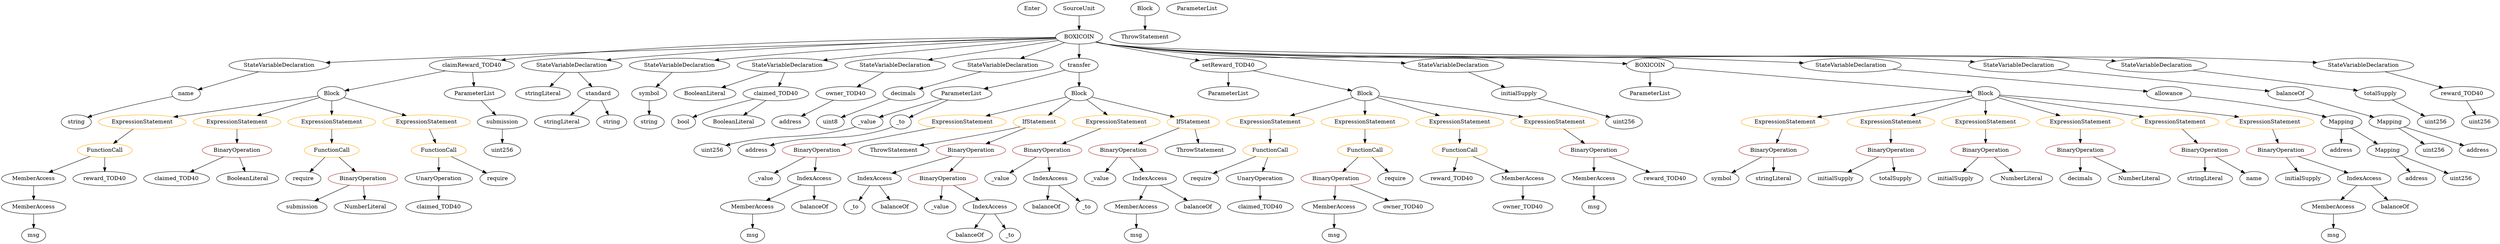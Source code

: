strict digraph {
	graph [bb="0,0,5342.6,612"];
	node [label="\N"];
	Enter	[height=0.5,
		pos="2165,594",
		width=0.83628];
	Identifier_owner_TOD40_1	[color=black,
		height=0.5,
		label=owner_TOD40,
		pos="3264,90",
		width=1.862];
	Identifier_initialSupply_2	[color=black,
		height=0.5,
		label=initialSupply,
		pos="3941,162",
		width=1.5571];
	ElementaryTypeName_uint256_4	[color=black,
		height=0.5,
		label=uint256,
		pos="1527,234",
		width=1.0442];
	VariableDeclaration_owner_TOD40	[color=black,
		height=0.5,
		label=owner_TOD40,
		pos="1816,378",
		width=1.862];
	ElementaryTypeName_address_4	[color=black,
		height=0.5,
		label=address,
		pos="1692,306",
		width=1.0996];
	VariableDeclaration_owner_TOD40 -> ElementaryTypeName_address_4	[pos="e,1716,320.53 1788.2,361.29 1769.8,350.9 1745.6,337.22 1726,326.19"];
	ExpressionStatement_Unnamed_14	[color=orange,
		height=0.5,
		label=ExpressionStatement,
		pos="331.03,306",
		width=2.458];
	FunctionCall_Unnamed_5	[color=orange,
		height=0.5,
		label=FunctionCall,
		pos="226.03,234",
		width=1.6125];
	ExpressionStatement_Unnamed_14 -> FunctionCall_Unnamed_5	[pos="e,249.65,250.75 306.14,288.41 292.12,279.06 274.41,267.25 259.21,257.12"];
	Identifier_decimals	[color=black,
		height=0.5,
		label=decimals,
		pos="4458,162",
		width=1.1967];
	StateVariableDeclaration_Unnamed_1	[color=black,
		height=0.5,
		label=StateVariableDeclaration,
		pos="642.03,450",
		width=2.8184];
	VariableDeclaration_name	[color=black,
		height=0.5,
		label=name,
		pos="343.03,378",
		width=0.83628];
	StateVariableDeclaration_Unnamed_1 -> VariableDeclaration_name	[pos="e,370.82,385.51 582.6,435.09 523.03,421.14 433.05,400.08 382.01,388.13"];
	FunctionDefinition_claimReward_TOD40	[color=black,
		height=0.5,
		label=claimReward_TOD40,
		pos="1012,450",
		width=2.5689];
	Block_Unnamed_4	[color=black,
		height=0.5,
		label=Block,
		pos="721.03,378",
		width=0.90558];
	FunctionDefinition_claimReward_TOD40 -> Block_Unnamed_4	[pos="e,750.64,386.12 955.57,435.42 898.69,421.74 812.29,400.95 761.77,388.8"];
	ParameterList_Unnamed_4	[color=black,
		height=0.5,
		label=ParameterList,
		pos="1016,378",
		width=1.7095];
	FunctionDefinition_claimReward_TOD40 -> ParameterList_Unnamed_4	[pos="e,1015.1,396.1 1013,431.7 1013.4,424.41 1013.9,415.73 1014.4,407.54"];
	ExpressionStatement_Unnamed_3	[color=orange,
		height=0.5,
		label=ExpressionStatement,
		pos="3843,306",
		width=2.458];
	BinaryOperation_Unnamed_3	[color=brown,
		height=0.5,
		label=BinaryOperation,
		pos="3813,234",
		width=1.9867];
	ExpressionStatement_Unnamed_3 -> BinaryOperation_Unnamed_3	[pos="e,3820.4,252.1 3835.6,287.7 3832.4,280.15 3828.5,271.12 3824.9,262.68"];
	BooleanLiteral_Unnamed_1	[color=black,
		height=0.5,
		label=BooleanLiteral,
		pos="1503,378",
		width=1.7788];
	ExpressionStatement_Unnamed_15	[color=orange,
		height=0.5,
		label=ExpressionStatement,
		pos="526.03,306",
		width=2.458];
	BinaryOperation_Unnamed_14	[color=brown,
		height=0.5,
		label=BinaryOperation,
		pos="526.03,234",
		width=1.9867];
	ExpressionStatement_Unnamed_15 -> BinaryOperation_Unnamed_14	[pos="e,526.03,252.1 526.03,287.7 526.03,280.41 526.03,271.73 526.03,263.54"];
	ExpressionStatement_Unnamed_5	[color=orange,
		height=0.5,
		label=ExpressionStatement,
		pos="4068,306",
		width=2.458];
	BinaryOperation_Unnamed_5	[color=brown,
		height=0.5,
		label=BinaryOperation,
		pos="4068,234",
		width=1.9867];
	ExpressionStatement_Unnamed_5 -> BinaryOperation_Unnamed_5	[pos="e,4068,252.1 4068,287.7 4068,280.41 4068,271.73 4068,263.54"];
	ExpressionStatement_Unnamed_6	[color=orange,
		height=0.5,
		label=ExpressionStatement,
		pos="2072,306",
		width=2.458];
	BinaryOperation_Unnamed_9	[color=brown,
		height=0.5,
		label=BinaryOperation,
		pos="1751,234",
		width=1.9867];
	ExpressionStatement_Unnamed_6 -> BinaryOperation_Unnamed_9	[pos="e,1803.9,246.54 2013.2,292.16 1957.1,279.93 1872.9,261.57 1815.1,248.98"];
	ElementaryTypeName_uint256_2	[color=black,
		height=0.5,
		label=uint256,
		pos="5208,234",
		width=1.0442];
	MemberAccess_Unnamed_2	[color=black,
		height=0.5,
		label=MemberAccess,
		pos="1551,90",
		width=1.9174];
	Identifier_msg_2	[color=black,
		height=0.5,
		label=msg,
		pos="1551,18",
		width=0.75];
	MemberAccess_Unnamed_2 -> Identifier_msg_2	[pos="e,1551,36.104 1551,71.697 1551,64.407 1551,55.726 1551,47.536"];
	stringLiteral_Unnamed_1	[color=black,
		height=0.5,
		label=stringLiteral,
		pos="1154,378",
		width=1.5016];
	ElementaryTypeName_address_1	[color=black,
		height=0.5,
		label=address,
		pos="5008,234",
		width=1.0996];
	UnaryOperation_Unnamed_1	[color=black,
		height=0.5,
		label=UnaryOperation,
		pos="945.03,162",
		width=1.9452];
	Identifier_claimed_TOD40_1	[color=black,
		height=0.5,
		label=claimed_TOD40,
		pos="945.03,90",
		width=2.0145];
	UnaryOperation_Unnamed_1 -> Identifier_claimed_TOD40_1	[pos="e,945.03,108.1 945.03,143.7 945.03,136.41 945.03,127.73 945.03,119.54"];
	Block_Unnamed_2	[color=black,
		height=0.5,
		label=Block,
		pos="2412,594",
		width=0.90558];
	ThrowStatement_Unnamed_2	[color=black,
		height=0.5,
		label=ThrowStatement,
		pos="2412,522",
		width=2.0006];
	Block_Unnamed_2 -> ThrowStatement_Unnamed_2	[pos="e,2412,540.1 2412,575.7 2412,568.41 2412,559.73 2412,551.54"];
	FunctionCall_Unnamed_3	[color=orange,
		height=0.5,
		label=FunctionCall,
		pos="945.03,234",
		width=1.6125];
	FunctionCall_Unnamed_3 -> UnaryOperation_Unnamed_1	[pos="e,945.03,180.1 945.03,215.7 945.03,208.41 945.03,199.73 945.03,191.54"];
	Identifier_require_2	[color=black,
		height=0.5,
		label=require,
		pos="1069,162",
		width=1.0026];
	FunctionCall_Unnamed_3 -> Identifier_require_2	[pos="e,1045.6,176.21 972.24,217.64 990.94,207.08 1015.9,193 1035.8,181.78"];
	ElementaryTypeName_string_1	[color=black,
		height=0.5,
		label=string,
		pos="193.03,306",
		width=0.864];
	MemberAccess_Unnamed_5	[color=black,
		height=0.5,
		label=MemberAccess,
		pos="3420,162",
		width=1.9174];
	Identifier_msg_4	[color=black,
		height=0.5,
		label=msg,
		pos="3420,90",
		width=0.75];
	MemberAccess_Unnamed_5 -> Identifier_msg_4	[pos="e,3420,108.1 3420,143.7 3420,136.41 3420,127.73 3420,119.54"];
	Identifier_claimed_TOD40_2	[color=black,
		height=0.5,
		label=claimed_TOD40,
		pos="386.03,162",
		width=2.0145];
	BinaryOperation_Unnamed_14 -> Identifier_claimed_TOD40_2	[pos="e,417.01,178.49 494.96,217.46 475.02,207.5 448.9,194.44 427.24,183.61"];
	BooleanLiteral_Unnamed_2	[color=black,
		height=0.5,
		label=BooleanLiteral,
		pos="541.03,162",
		width=1.7788];
	BinaryOperation_Unnamed_14 -> BooleanLiteral_Unnamed_2	[pos="e,537.36,180.1 529.74,215.7 531.32,208.32 533.2,199.52 534.97,191.25"];
	StateVariableDeclaration_Unnamed	[color=black,
		height=0.5,
		label=StateVariableDeclaration,
		pos="1224,450",
		width=2.8184];
	StateVariableDeclaration_Unnamed -> stringLiteral_Unnamed_1	[pos="e,1170.3,395.31 1207.1,432.05 1198.4,423.42 1187.8,412.76 1178.3,403.27"];
	VariableDeclaration_standard	[color=black,
		height=0.5,
		label=standard,
		pos="1269,378",
		width=1.1828];
	StateVariableDeclaration_Unnamed -> VariableDeclaration_standard	[pos="e,1258.3,395.62 1235.2,431.7 1240.3,423.7 1246.5,414.02 1252.2,405.15"];
	Identifier_require_3	[color=black,
		height=0.5,
		label=require,
		pos="659.03,162",
		width=1.0026];
	ExpressionStatement_Unnamed	[color=orange,
		height=0.5,
		label=ExpressionStatement,
		pos="4263,306",
		width=2.458];
	BinaryOperation_Unnamed	[color=brown,
		height=0.5,
		label=BinaryOperation,
		pos="4263,234",
		width=1.9867];
	ExpressionStatement_Unnamed -> BinaryOperation_Unnamed	[pos="e,4263,252.1 4263,287.7 4263,280.41 4263,271.73 4263,263.54"];
	FunctionCall_Unnamed_2	[color=orange,
		height=0.5,
		label=FunctionCall,
		pos="3107,234",
		width=1.6125];
	Identifier_reward_TOD40	[color=black,
		height=0.5,
		label=reward_TOD40,
		pos="3107,162",
		width=1.9313];
	FunctionCall_Unnamed_2 -> Identifier_reward_TOD40	[pos="e,3107,180.1 3107,215.7 3107,208.41 3107,199.73 3107,191.54"];
	MemberAccess_Unnamed_4	[color=black,
		height=0.5,
		label=MemberAccess,
		pos="3264,162",
		width=1.9174];
	FunctionCall_Unnamed_2 -> MemberAccess_Unnamed_4	[pos="e,3230.3,178.04 3139.2,218.67 3162.5,208.26 3194.4,194.06 3220.1,182.6"];
	ThrowStatement_Unnamed_1	[color=black,
		height=0.5,
		label=ThrowStatement,
		pos="1913,234",
		width=2.0006];
	Identifier_balanceOf_5	[color=black,
		height=0.5,
		label=balanceOf,
		pos="2214,90",
		width=1.3491];
	FunctionCall_Unnamed_4	[color=orange,
		height=0.5,
		label=FunctionCall,
		pos="721.03,234",
		width=1.6125];
	FunctionCall_Unnamed_4 -> Identifier_require_3	[pos="e,673.19,178.99 706.33,216.41 698.66,207.74 689.12,196.97 680.62,187.38"];
	BinaryOperation_Unnamed_13	[color=brown,
		height=0.5,
		label=BinaryOperation,
		pos="785.03,162",
		width=1.9867];
	FunctionCall_Unnamed_4 -> BinaryOperation_Unnamed_13	[pos="e,769.52,179.96 736.19,216.41 743.89,207.99 753.41,197.58 761.99,188.2"];
	ElementaryTypeName_address_2	[color=black,
		height=0.5,
		label=address,
		pos="5175,162",
		width=1.0996];
	Identifier__value_2	[color=black,
		height=0.5,
		label=_value,
		pos="1589,162",
		width=0.96103];
	Parameter__value	[color=black,
		height=0.5,
		label=_value,
		pos="1859,306",
		width=0.96103];
	Parameter__value -> ElementaryTypeName_uint256_4	[pos="e,1555,246.37 1833.4,293.77 1827.8,291.61 1821.8,289.54 1816,288 1710.6,259.74 1678.8,279.07 1573,252 1570.6,251.38 1568.2,250.68 \
1565.7,249.93"];
	Identifier__value_1	[color=black,
		height=0.5,
		label=_value,
		pos="1976,90",
		width=0.96103];
	ElementaryTypeName_bool	[color=black,
		height=0.5,
		label=bool,
		pos="1460,306",
		width=0.76697];
	ParameterList_Unnamed_1	[color=black,
		height=0.5,
		label=ParameterList,
		pos="2067,378",
		width=1.7095];
	ParameterList_Unnamed_1 -> Parameter__value	[pos="e,1885.9,317.67 2025.7,364.35 1992.4,353.99 1944.5,338.69 1903,324 1900.9,323.26 1898.8,322.49 1896.7,321.7"];
	Parameter__to	[color=black,
		height=0.5,
		label=_to,
		pos="1939,306",
		width=0.75];
	ParameterList_Unnamed_1 -> Parameter__to	[pos="e,1959.5,318.2 2038.9,361.64 2018.4,350.41 1990.6,335.21 1969.5,323.69"];
	BinaryOperation_Unnamed_12	[color=brown,
		height=0.5,
		label=BinaryOperation,
		pos="3420,234",
		width=1.9867];
	BinaryOperation_Unnamed_12 -> MemberAccess_Unnamed_5	[pos="e,3420,180.1 3420,215.7 3420,208.41 3420,199.73 3420,191.54"];
	Identifier_reward_TOD40_1	[color=black,
		height=0.5,
		label=reward_TOD40,
		pos="3577,162",
		width=1.9313];
	BinaryOperation_Unnamed_12 -> Identifier_reward_TOD40_1	[pos="e,3543,178.16 3454.1,217.81 3477.1,207.54 3507.8,193.87 3532.7,182.75"];
	ParameterList_Unnamed_2	[color=black,
		height=0.5,
		label=ParameterList,
		pos="2524,594",
		width=1.7095];
	StateVariableDeclaration_Unnamed_2	[color=black,
		height=0.5,
		label=StateVariableDeclaration,
		pos="1445,450",
		width=2.8184];
	VariableDeclaration_symbol	[color=black,
		height=0.5,
		label=symbol,
		pos="1383,378",
		width=1.0581];
	StateVariableDeclaration_Unnamed_2 -> VariableDeclaration_symbol	[pos="e,1397,394.83 1430,432.05 1422.4,423.47 1413,412.89 1404.7,403.44"];
	Identifier_symbol	[color=black,
		height=0.5,
		label=symbol,
		pos="3703,162",
		width=1.0581];
	BinaryOperation_Unnamed_4	[color=brown,
		height=0.5,
		label=BinaryOperation,
		pos="4879,234",
		width=1.9867];
	Identifier_initialSupply_1	[color=black,
		height=0.5,
		label=initialSupply,
		pos="4925,162",
		width=1.5571];
	BinaryOperation_Unnamed_4 -> Identifier_initialSupply_1	[pos="e,4914,179.79 4890.2,216.05 4895.4,208.06 4901.8,198.33 4907.7,189.4"];
	IndexAccess_Unnamed	[color=black,
		height=0.5,
		label=IndexAccess,
		pos="5058,162",
		width=1.6402];
	BinaryOperation_Unnamed_4 -> IndexAccess_Unnamed	[pos="e,5022.7,176.82 4916.6,218.33 4944.4,207.44 4982.5,192.53 5012.2,180.93"];
	Identifier_submission	[color=black,
		height=0.5,
		label=submission,
		pos="654.03,90",
		width=1.46];
	ParameterList_Unnamed_3	[color=black,
		height=0.5,
		label=ParameterList,
		pos="2604,378",
		width=1.7095];
	NumberLiteral_Unnamed_1	[color=black,
		height=0.5,
		label=NumberLiteral,
		pos="4583,162",
		width=1.765];
	ExpressionStatement_Unnamed_13	[color=orange,
		height=0.5,
		label=ExpressionStatement,
		pos="721.03,306",
		width=2.458];
	ExpressionStatement_Unnamed_13 -> FunctionCall_Unnamed_4	[pos="e,721.03,252.1 721.03,287.7 721.03,280.41 721.03,271.73 721.03,263.54"];
	ElementaryTypeName_uint256_5	[color=black,
		height=0.5,
		label=uint256,
		pos="5304,306",
		width=1.0442];
	BinaryOperation_Unnamed_2	[color=brown,
		height=0.5,
		label=BinaryOperation,
		pos="4458,234",
		width=1.9867];
	BinaryOperation_Unnamed_2 -> Identifier_decimals	[pos="e,4458,180.1 4458,215.7 4458,208.41 4458,199.73 4458,191.54"];
	BinaryOperation_Unnamed_2 -> NumberLiteral_Unnamed_1	[pos="e,4555.2,178.58 4486.4,217.12 4503.9,207.34 4526.4,194.69 4545.4,184.07"];
	Identifier_require	[color=black,
		height=0.5,
		label=require,
		pos="2573,162",
		width=1.0026];
	ElementaryTypeName_address	[color=black,
		height=0.5,
		label=address,
		pos="5303,234",
		width=1.0996];
	MemberAccess_Unnamed_6	[color=black,
		height=0.5,
		label=MemberAccess,
		pos="69.028,162",
		width=1.9174];
	FunctionCall_Unnamed_5 -> MemberAccess_Unnamed_6	[pos="e,102.76,178.04 193.88,218.67 170.54,208.26 138.68,194.06 112.99,182.6"];
	Identifier_reward_TOD40_2	[color=black,
		height=0.5,
		label=reward_TOD40,
		pos="226.03,162",
		width=1.9313];
	FunctionCall_Unnamed_5 -> Identifier_reward_TOD40_2	[pos="e,226.03,180.1 226.03,215.7 226.03,208.41 226.03,199.73 226.03,191.54"];
	MemberAccess_Unnamed_7	[color=black,
		height=0.5,
		label=MemberAccess,
		pos="69.028,90",
		width=1.9174];
	Identifier_msg_5	[color=black,
		height=0.5,
		label=msg,
		pos="69.028,18",
		width=0.75];
	MemberAccess_Unnamed_7 -> Identifier_msg_5	[pos="e,69.028,36.104 69.028,71.697 69.028,64.407 69.028,55.726 69.028,47.536"];
	StateVariableDeclaration_Unnamed_8	[color=black,
		height=0.5,
		label=StateVariableDeclaration,
		pos="1666,450",
		width=2.8184];
	StateVariableDeclaration_Unnamed_8 -> BooleanLiteral_Unnamed_1	[pos="e,1537.2,393.67 1628.6,432.94 1604.5,422.59 1573.1,409.08 1547.7,398.17"];
	VariableDeclaration_claimed_TOD40	[color=black,
		height=0.5,
		label=claimed_TOD40,
		pos="1658,378",
		width=2.0145];
	StateVariableDeclaration_Unnamed_8 -> VariableDeclaration_claimed_TOD40	[pos="e,1660,396.1 1664.1,431.7 1663.2,424.41 1662.2,415.73 1661.3,407.54"];
	MemberAccess_Unnamed_6 -> MemberAccess_Unnamed_7	[pos="e,69.028,108.1 69.028,143.7 69.028,136.41 69.028,127.73 69.028,119.54"];
	ContractDefinition_BOXICOIN	[color=black,
		height=0.5,
		label=BOXICOIN,
		pos="2266,522",
		width=1.5571];
	ContractDefinition_BOXICOIN -> StateVariableDeclaration_Unnamed_1	[pos="e,735.05,457.43 2210.2,519.3 2025.1,513.55 1415.1,493.78 911.03,468 856.72,465.22 796.3,461.46 746.49,458.19"];
	ContractDefinition_BOXICOIN -> FunctionDefinition_claimReward_TOD40	[pos="e,1077.4,463.09 2209.8,520.78 2042.5,519.63 1533.4,512.43 1114,468 1105.8,467.13 1097.2,466.01 1088.6,464.77"];
	ContractDefinition_BOXICOIN -> StateVariableDeclaration_Unnamed	[pos="e,1296.1,463.06 2210,519.67 2065,515.82 1665.7,502.66 1335,468 1326.1,467.06 1316.7,465.91 1307.4,464.65"];
	ContractDefinition_BOXICOIN -> StateVariableDeclaration_Unnamed_2	[pos="e,1517.8,462.96 2210.7,518.33 2090.9,512.24 1799.2,495.66 1556,468 1547.2,467 1538,465.81 1528.9,464.55"];
	ContractDefinition_BOXICOIN -> StateVariableDeclaration_Unnamed_8	[pos="e,1739.7,462.75 2212.8,516 2122.8,507.39 1935.2,488.67 1777,468 1768.5,466.89 1759.7,465.66 1750.9,464.38"];
	StateVariableDeclaration_Unnamed_9	[color=black,
		height=0.5,
		label=StateVariableDeclaration,
		pos="1887,450",
		width=2.8184];
	ContractDefinition_BOXICOIN -> StateVariableDeclaration_Unnamed_9	[pos="e,1955.6,463.67 2218.4,512.21 2155.2,500.53 2042.8,479.76 1966.6,465.69"];
	StateVariableDeclaration_Unnamed_3	[color=black,
		height=0.5,
		label=StateVariableDeclaration,
		pos="2108,450",
		width=2.8184];
	ContractDefinition_BOXICOIN -> StateVariableDeclaration_Unnamed_3	[pos="e,2144.7,467.23 2234.1,506.83 2211.3,496.76 2180.4,483.06 2154.9,471.75"];
	FunctionDefinition_transfer	[color=black,
		height=0.5,
		label=transfer,
		pos="2266,450",
		width=1.0719];
	ContractDefinition_BOXICOIN -> FunctionDefinition_transfer	[pos="e,2266,468.1 2266,503.7 2266,496.41 2266,487.73 2266,479.54"];
	FunctionDefinition_setReward_TOD40	[color=black,
		height=0.5,
		label=setReward_TOD40,
		pos="2604,450",
		width=2.3194];
	ContractDefinition_BOXICOIN -> FunctionDefinition_setReward_TOD40	[pos="e,2540.6,462.12 2307.9,509.63 2315.6,507.67 2323.5,505.71 2331,504 2397.9,488.79 2474.5,474.15 2529.6,464.12"];
	StateVariableDeclaration_Unnamed_4	[color=black,
		height=0.5,
		label=StateVariableDeclaration,
		pos="2955,450",
		width=2.8184];
	ContractDefinition_BOXICOIN -> StateVariableDeclaration_Unnamed_4	[pos="e,2860.8,457.02 2306.7,509.22 2314.7,507.23 2323.1,505.36 2331,504 2427.8,487.36 2698.6,467.82 2849.7,457.75"];
	FunctionDefinition_BOXICOIN	[color=black,
		height=0.5,
		label=BOXICOIN,
		pos="3442,450",
		width=1.5571];
	ContractDefinition_BOXICOIN -> FunctionDefinition_BOXICOIN	[pos="e,3386.5,453.49 2306.3,509.07 2314.4,507.06 2323,505.23 2331,504 2356.9,500.04 3138.7,464.64 3375,454.01"];
	StateVariableDeclaration_Unnamed_7	[color=black,
		height=0.5,
		label=StateVariableDeclaration,
		pos="4031,450",
		width=2.8184];
	ContractDefinition_BOXICOIN -> StateVariableDeclaration_Unnamed_7	[pos="e,3932,454.27 2306,509.05 2314.2,507.02 2322.8,505.18 2331,504 2589.8,466.69 3245.7,476.24 3507,468 3649.9,463.5 3814.6,458.12 3920.7,\
454.64"];
	StateVariableDeclaration_Unnamed_6	[color=black,
		height=0.5,
		label=StateVariableDeclaration,
		pos="4459,450",
		width=2.8184];
	ContractDefinition_BOXICOIN -> StateVariableDeclaration_Unnamed_6	[pos="e,4364.4,456.89 2305.9,508.98 2314.2,506.95 2322.8,505.14 2331,504 2729.5,448.72 3739,482.74 4141,468 4211.8,465.41 4291.3,461.16 \
4353.1,457.55"];
	StateVariableDeclaration_Unnamed_5	[color=black,
		height=0.5,
		label=StateVariableDeclaration,
		pos="4783,450",
		width=2.8184];
	ContractDefinition_BOXICOIN -> StateVariableDeclaration_Unnamed_5	[pos="e,4694.9,459.26 2305.9,508.96 2314.2,506.93 2322.8,505.12 2331,504 2823.8,436.59 4072.2,491.71 4569,468 4606.6,466.21 4647.7,463.19 \
4683.8,460.19"];
	StateVariableDeclaration_Unnamed_10	[color=black,
		height=0.5,
		label=StateVariableDeclaration,
		pos="5056,450",
		width=2.8184];
	ContractDefinition_BOXICOIN -> StateVariableDeclaration_Unnamed_10	[pos="e,4974.1,461 2305.9,508.94 2314.2,506.92 2322.8,505.11 2331,504 2613.1,465.7 4608.8,484.78 4893,468 4915.6,466.67 4939.9,464.52 \
4962.7,462.19"];
	Identifier__to_1	[color=black,
		height=0.5,
		label=_to,
		pos="1781,90",
		width=0.75];
	BinaryOperation_Unnamed_6	[color=brown,
		height=0.5,
		label=BinaryOperation,
		pos="2397,234",
		width=1.9867];
	Identifier__value	[color=black,
		height=0.5,
		label=_value,
		pos="2348,162",
		width=0.96103];
	BinaryOperation_Unnamed_6 -> Identifier__value	[pos="e,2359.4,179.31 2385.2,216.05 2379.4,207.85 2372.4,197.83 2366,188.71"];
	IndexAccess_Unnamed_1	[color=black,
		height=0.5,
		label=IndexAccess,
		pos="2460,162",
		width=1.6402];
	BinaryOperation_Unnamed_6 -> IndexAccess_Unnamed_1	[pos="e,2444.9,179.79 2412.3,216.05 2419.8,207.71 2429,197.49 2437.3,188.25"];
	Identifier_claimed_TOD40	[color=black,
		height=0.5,
		label=claimed_TOD40,
		pos="2697,90",
		width=2.0145];
	ParameterList_Unnamed	[color=black,
		height=0.5,
		label=ParameterList,
		pos="3442,378",
		width=1.7095];
	Identifier_totalSupply	[color=black,
		height=0.5,
		label=totalSupply,
		pos="4068,162",
		width=1.4739];
	Identifier__to_2	[color=black,
		height=0.5,
		label=_to,
		pos="2308,90",
		width=0.75];
	Identifier_initialSupply	[color=black,
		height=0.5,
		label=initialSupply,
		pos="4195,162",
		width=1.5571];
	StateVariableDeclaration_Unnamed_9 -> VariableDeclaration_owner_TOD40	[pos="e,1833.1,395.79 1869.8,432.05 1861.2,423.54 1850.6,413.07 1841.1,403.68"];
	VariableDeclaration_decimals	[color=black,
		height=0.5,
		label=decimals,
		pos="1944,378",
		width=1.1967];
	StateVariableDeclaration_Unnamed_3 -> VariableDeclaration_decimals	[pos="e,1973.3,391.5 2070.4,432.94 2044.5,421.87 2010.1,407.19 1983.7,395.93"];
	BinaryOperation_Unnamed_9 -> Identifier__value_2	[pos="e,1615.2,174.31 1716.3,217.98 1689.5,206.42 1652.6,190.49 1625.5,178.75"];
	IndexAccess_Unnamed_4	[color=black,
		height=0.5,
		label=IndexAccess,
		pos="1701,162",
		width=1.6402];
	BinaryOperation_Unnamed_9 -> IndexAccess_Unnamed_4	[pos="e,1713,179.79 1738.9,216.05 1733.2,207.97 1726.1,198.12 1719.7,189.11"];
	Identifier_balanceOf_3	[color=black,
		height=0.5,
		label=balanceOf,
		pos="1875,90",
		width=1.3491];
	stringLiteral_Unnamed	[color=black,
		height=0.5,
		label=stringLiteral,
		pos="1200,306",
		width=1.5016];
	stringLiteral_Unnamed_2	[color=black,
		height=0.5,
		label=stringLiteral,
		pos="4719,162",
		width=1.5016];
	FunctionDefinition_transfer -> ParameterList_Unnamed_1	[pos="e,2105.5,392.48 2235.8,438.29 2229.9,436.2 2223.8,434.03 2218,432 2184.1,420.04 2145.9,406.62 2116.4,396.28"];
	Block_Unnamed_1	[color=black,
		height=0.5,
		label=Block,
		pos="2266,378",
		width=0.90558];
	FunctionDefinition_transfer -> Block_Unnamed_1	[pos="e,2266,396.1 2266,431.7 2266,424.41 2266,415.73 2266,407.54"];
	NumberLiteral_Unnamed_2	[color=black,
		height=0.5,
		label=NumberLiteral,
		pos="788.03,90",
		width=1.765];
	BooleanLiteral_Unnamed	[color=black,
		height=0.5,
		label=BooleanLiteral,
		pos="1570,306",
		width=1.7788];
	VariableDeclaration_balanceOf	[color=black,
		height=0.5,
		label=balanceOf,
		pos="4901,378",
		width=1.3491];
	Mapping_Unnamed	[color=black,
		height=0.5,
		label=Mapping,
		pos="5112,306",
		width=1.2105];
	VariableDeclaration_balanceOf -> Mapping_Unnamed	[pos="e,5078.7,318.06 4936.3,365.28 4972.5,353.28 5028.8,334.6 5067.9,321.64"];
	ElementaryTypeName_address_3	[color=black,
		height=0.5,
		label=address,
		pos="1622,234",
		width=1.0996];
	Parameter__to -> ElementaryTypeName_address_3	[pos="e,1651.5,246.4 1918.5,294.06 1913.5,291.77 1908.2,289.58 1903,288 1802.8,257.31 1771.6,277.6 1670,252 1667.5,251.35 1664.8,250.62 \
1662.2,249.84"];
	ExpressionStatement_Unnamed_12	[color=orange,
		height=0.5,
		label=ExpressionStatement,
		pos="916.03,306",
		width=2.458];
	ExpressionStatement_Unnamed_12 -> FunctionCall_Unnamed_3	[pos="e,937.94,252.1 923.2,287.7 926.32,280.15 930.06,271.12 933.56,262.68"];
	Identifier__value_3	[color=black,
		height=0.5,
		label=_value,
		pos="2124,162",
		width=0.96103];
	MemberAccess_Unnamed_1	[color=black,
		height=0.5,
		label=MemberAccess,
		pos="2422,90",
		width=1.9174];
	Identifier_msg_1	[color=black,
		height=0.5,
		label=msg,
		pos="2422,18",
		width=0.75];
	MemberAccess_Unnamed_1 -> Identifier_msg_1	[pos="e,2422,36.104 2422,71.697 2422,64.407 2422,55.726 2422,47.536"];
	BinaryOperation_Unnamed_11	[color=brown,
		height=0.5,
		label=BinaryOperation,
		pos="2857,162",
		width=1.9867];
	MemberAccess_Unnamed_3	[color=black,
		height=0.5,
		label=MemberAccess,
		pos="2857,90",
		width=1.9174];
	BinaryOperation_Unnamed_11 -> MemberAccess_Unnamed_3	[pos="e,2857,108.1 2857,143.7 2857,136.41 2857,127.73 2857,119.54"];
	Identifier_owner_TOD40	[color=black,
		height=0.5,
		label=owner_TOD40,
		pos="3011,90",
		width=1.862];
	BinaryOperation_Unnamed_11 -> Identifier_owner_TOD40	[pos="e,2977.9,106.04 2890.4,145.81 2913,135.55 2943.1,121.9 2967.5,110.79"];
	ExpressionStatement_Unnamed_2	[color=orange,
		height=0.5,
		label=ExpressionStatement,
		pos="4458,306",
		width=2.458];
	ExpressionStatement_Unnamed_2 -> BinaryOperation_Unnamed_2	[pos="e,4458,252.1 4458,287.7 4458,280.41 4458,271.73 4458,263.54"];
	Block_Unnamed_4 -> ExpressionStatement_Unnamed_14	[pos="e,395.73,318.61 690.1,371.45 629.41,360.56 493.13,336.1 407.01,320.64"];
	Block_Unnamed_4 -> ExpressionStatement_Unnamed_15	[pos="e,568.48,322.24 694.32,367.41 664.8,356.81 616.48,339.47 579.17,326.08"];
	Block_Unnamed_4 -> ExpressionStatement_Unnamed_13	[pos="e,721.03,324.1 721.03,359.7 721.03,352.41 721.03,343.73 721.03,335.54"];
	Block_Unnamed_4 -> ExpressionStatement_Unnamed_12	[pos="e,873.58,322.24 747.73,367.41 777.26,356.81 825.58,339.47 862.88,326.08"];
	Identifier_balanceOf_1	[color=black,
		height=0.5,
		label=balanceOf,
		pos="2558,90",
		width=1.3491];
	BinaryOperation_Unnamed_1	[color=brown,
		height=0.5,
		label=BinaryOperation,
		pos="4718,234",
		width=1.9867];
	BinaryOperation_Unnamed_1 -> stringLiteral_Unnamed_2	[pos="e,4718.8,180.1 4718.3,215.7 4718.4,208.41 4718.5,199.73 4718.6,191.54"];
	Identifier_name	[color=black,
		height=0.5,
		label=name,
		pos="4821,162",
		width=0.83628];
	BinaryOperation_Unnamed_1 -> Identifier_name	[pos="e,4801.8,176.04 4742.2,216.59 4757.2,206.35 4776.7,193.12 4792.5,182.36"];
	IndexAccess_Unnamed_2	[color=black,
		height=0.5,
		label=IndexAccess,
		pos="2088,90",
		width=1.6402];
	Identifier_balanceOf_2	[color=black,
		height=0.5,
		label=balanceOf,
		pos="2041,18",
		width=1.3491];
	IndexAccess_Unnamed_2 -> Identifier_balanceOf_2	[pos="e,2052.3,35.789 2076.7,72.055 2071.2,63.973 2064.6,54.121 2058.6,45.112"];
	Identifier__to	[color=black,
		height=0.5,
		label=_to,
		pos="2135,18",
		width=0.75];
	IndexAccess_Unnamed_2 -> Identifier__to	[pos="e,2124.4,34.829 2099.4,72.055 2105,63.735 2111.8,53.54 2118,44.319"];
	Mapping_Unnamed -> ElementaryTypeName_uint256_2	[pos="e,5187.9,249.68 5132.9,289.81 5146.2,280.05 5163.8,267.22 5178.6,256.42"];
	Mapping_Unnamed -> ElementaryTypeName_address	[pos="e,5272.8,246.06 5144,293.28 5176.5,281.36 5227.1,262.84 5262.4,249.89"];
	Block_Unnamed_3	[color=black,
		height=0.5,
		label=Block,
		pos="2907,378",
		width=0.90558];
	ExpressionStatement_Unnamed_8	[color=orange,
		height=0.5,
		label=ExpressionStatement,
		pos="2712,306",
		width=2.458];
	Block_Unnamed_3 -> ExpressionStatement_Unnamed_8	[pos="e,2754.5,322.24 2880.3,367.41 2850.8,356.81 2802.5,339.47 2765.2,326.08"];
	ExpressionStatement_Unnamed_9	[color=orange,
		height=0.5,
		label=ExpressionStatement,
		pos="2907,306",
		width=2.458];
	Block_Unnamed_3 -> ExpressionStatement_Unnamed_9	[pos="e,2907,324.1 2907,359.7 2907,352.41 2907,343.73 2907,335.54"];
	ExpressionStatement_Unnamed_10	[color=orange,
		height=0.5,
		label=ExpressionStatement,
		pos="3102,306",
		width=2.458];
	Block_Unnamed_3 -> ExpressionStatement_Unnamed_10	[pos="e,3059.6,322.24 2933.7,367.41 2963.3,356.81 3011.6,339.47 3048.9,326.08"];
	ExpressionStatement_Unnamed_11	[color=orange,
		height=0.5,
		label=ExpressionStatement,
		pos="3297,306",
		width=2.458];
	Block_Unnamed_3 -> ExpressionStatement_Unnamed_11	[pos="e,3232.3,318.61 2938,371.45 2998.6,360.56 3134.9,336.1 3221,320.64"];
	Block_Unnamed	[color=black,
		height=0.5,
		label=Block,
		pos="4263,378",
		width=0.90558];
	Block_Unnamed -> ExpressionStatement_Unnamed_3	[pos="e,3909.8,318.13 4232.1,371.85 4167.2,361.02 4014.6,335.59 3920.9,319.99"];
	Block_Unnamed -> ExpressionStatement_Unnamed_5	[pos="e,4110.5,322.24 4236.3,367.41 4206.8,356.81 4158.5,339.47 4121.2,326.08"];
	Block_Unnamed -> ExpressionStatement_Unnamed	[pos="e,4263,324.1 4263,359.7 4263,352.41 4263,343.73 4263,335.54"];
	Block_Unnamed -> ExpressionStatement_Unnamed_2	[pos="e,4415.6,322.24 4289.7,367.41 4319.3,356.81 4367.6,339.47 4404.9,326.08"];
	ExpressionStatement_Unnamed_1	[color=orange,
		height=0.5,
		label=ExpressionStatement,
		pos="4658,306",
		width=2.458];
	Block_Unnamed -> ExpressionStatement_Unnamed_1	[pos="e,4593.1,318.51 4294,371.51 4355.5,360.61 4494.6,335.96 4581.9,320.49"];
	ExpressionStatement_Unnamed_4	[color=orange,
		height=0.5,
		label=ExpressionStatement,
		pos="4856,306",
		width=2.458];
	Block_Unnamed -> ExpressionStatement_Unnamed_4	[pos="e,4790.9,318.54 4295.3,374.19 4374.1,367.19 4582.3,347.82 4755,324 4763,322.9 4771.4,321.65 4779.7,320.35"];
	Identifier_require_1	[color=black,
		height=0.5,
		label=require,
		pos="2983,162",
		width=1.0026];
	VariableDeclaration_totalSupply	[color=black,
		height=0.5,
		label=totalSupply,
		pos="5092,378",
		width=1.4739];
	ElementaryTypeName_uint256_1	[color=black,
		height=0.5,
		label=uint256,
		pos="5211,306",
		width=1.0442];
	VariableDeclaration_totalSupply -> ElementaryTypeName_uint256_1	[pos="e,5188.1,320.5 5117.8,361.81 5135.6,351.38 5159.3,337.45 5178.3,326.25"];
	FunctionDefinition_setReward_TOD40 -> ParameterList_Unnamed_3	[pos="e,2604,396.1 2604,431.7 2604,424.41 2604,415.73 2604,407.54"];
	FunctionDefinition_setReward_TOD40 -> Block_Unnamed_3	[pos="e,2877.1,385.91 2659.6,436.16 2719.3,422.37 2812.7,400.79 2866.1,388.46"];
	VariableDeclaration_initialSupply	[color=black,
		height=0.5,
		label=initialSupply,
		pos="3286,378",
		width=1.5571];
	StateVariableDeclaration_Unnamed_4 -> VariableDeclaration_initialSupply	[pos="e,3240.1,388.71 3018.5,435.59 3079.4,422.7 3170.6,403.41 3229.2,391.02"];
	FunctionCall_Unnamed	[color=orange,
		height=0.5,
		label=FunctionCall,
		pos="2707,234",
		width=1.6125];
	ExpressionStatement_Unnamed_8 -> FunctionCall_Unnamed	[pos="e,2708.2,252.1 2710.8,287.7 2710.3,280.41 2709.7,271.73 2709.1,263.54"];
	ThrowStatement_Unnamed	[color=black,
		height=0.5,
		label=ThrowStatement,
		pos="2559,234",
		width=2.0006];
	IndexAccess_Unnamed_5	[color=black,
		height=0.5,
		label=IndexAccess,
		pos="2236,162",
		width=1.6402];
	IndexAccess_Unnamed_5 -> Identifier_balanceOf_5	[pos="e,2219.4,108.1 2230.6,143.7 2228.2,136.24 2225.4,127.32 2222.8,118.97"];
	IndexAccess_Unnamed_5 -> Identifier__to_2	[pos="e,2293.5,105.11 2253.1,144.41 2262.7,135.06 2274.8,123.26 2285.3,113.13"];
	SourceUnit_Unnamed	[color=black,
		height=0.5,
		label=SourceUnit,
		pos="2266,594",
		width=1.46];
	SourceUnit_Unnamed -> ContractDefinition_BOXICOIN	[pos="e,2266,540.1 2266,575.7 2266,568.41 2266,559.73 2266,551.54"];
	ElementaryTypeName_uint256	[color=black,
		height=0.5,
		label=uint256,
		pos="3441,306",
		width=1.0442];
	ElementaryTypeName_uint8	[color=black,
		height=0.5,
		label=uint8,
		pos="1778,306",
		width=0.7947];
	VariableDeclaration_decimals -> ElementaryTypeName_uint8	[pos="e,1800.7,317.58 1913.6,364.93 1887.4,354.4 1848.6,338.58 1815,324 1813.7,323.43 1812.4,322.84 1811,322.25"];
	Identifier_balanceOf_4	[color=black,
		height=0.5,
		label=balanceOf,
		pos="1687,90",
		width=1.3491];
	FunctionDefinition_BOXICOIN -> ParameterList_Unnamed	[pos="e,3442,396.1 3442,431.7 3442,424.41 3442,415.73 3442,407.54"];
	FunctionDefinition_BOXICOIN -> Block_Unnamed	[pos="e,4230.7,381.76 3495.9,444.41 3648.2,431.42 4080.1,394.59 4219.3,382.73"];
	VariableDeclaration_initialSupply -> ElementaryTypeName_uint256	[pos="e,3414.4,319.05 3317.4,362.83 3342.4,351.53 3377.6,335.66 3404,323.73"];
	VariableDeclaration_allowance	[color=black,
		height=0.5,
		label=allowance,
		pos="4645,378",
		width=1.3076];
	StateVariableDeclaration_Unnamed_7 -> VariableDeclaration_allowance	[pos="e,4600.3,384.1 4114.5,439.49 4241.7,424.99 4480.6,397.74 4589,385.39"];
	stringLiteral_Unnamed_3	[color=black,
		height=0.5,
		label=stringLiteral,
		pos="3813,162",
		width=1.5016];
	Identifier_msg	[color=black,
		height=0.5,
		label=msg,
		pos="4990,18",
		width=0.75];
	BinaryOperation_Unnamed_7	[color=brown,
		height=0.5,
		label=BinaryOperation,
		pos="2075,234",
		width=1.9867];
	IndexAccess_Unnamed_3	[color=black,
		height=0.5,
		label=IndexAccess,
		pos="1851,162",
		width=1.6402];
	BinaryOperation_Unnamed_7 -> IndexAccess_Unnamed_3	[pos="e,1891.3,175.57 2031.3,219.34 1994.3,207.76 1941.1,191.15 1902.1,178.96"];
	BinaryOperation_Unnamed_8	[color=brown,
		height=0.5,
		label=BinaryOperation,
		pos="2000,162",
		width=1.9867];
	BinaryOperation_Unnamed_7 -> BinaryOperation_Unnamed_8	[pos="e,2017.9,179.71 2057.3,216.41 2048,207.76 2036.5,197 2026.2,187.42"];
	BinaryOperation_Unnamed_3 -> Identifier_symbol	[pos="e,3725.1,177.02 3787.5,216.76 3771.7,206.7 3751.3,193.71 3734.5,183.01"];
	BinaryOperation_Unnamed_3 -> stringLiteral_Unnamed_3	[pos="e,3813,180.1 3813,215.7 3813,208.41 3813,199.73 3813,191.54"];
	FunctionCall_Unnamed_1	[color=orange,
		height=0.5,
		label=FunctionCall,
		pos="2907,234",
		width=1.6125];
	ExpressionStatement_Unnamed_9 -> FunctionCall_Unnamed_1	[pos="e,2907,252.1 2907,287.7 2907,280.41 2907,271.73 2907,263.54"];
	Block_Unnamed_1 -> ExpressionStatement_Unnamed_6	[pos="e,2114.3,322.24 2239.5,367.41 2210.1,356.81 2162,339.47 2124.9,326.08"];
	IfStatement_Unnamed_1	[color=orange,
		height=0.5,
		label=IfStatement,
		pos="2232,306",
		width=1.4739];
	Block_Unnamed_1 -> IfStatement_Unnamed_1	[pos="e,2240.3,323.96 2258,360.41 2254.2,352.59 2249.5,343.06 2245.3,334.23"];
	ExpressionStatement_Unnamed_7	[color=orange,
		height=0.5,
		label=ExpressionStatement,
		pos="2392,306",
		width=2.458];
	Block_Unnamed_1 -> ExpressionStatement_Unnamed_7	[pos="e,2362.6,323.36 2288.6,364.49 2306.3,354.62 2331.5,340.61 2352.6,328.9"];
	IfStatement_Unnamed	[color=orange,
		height=0.5,
		label=IfStatement,
		pos="2552,306",
		width=1.4739];
	Block_Unnamed_1 -> IfStatement_Unnamed	[pos="e,2511.7,318.06 2295.7,370.25 2338.5,360.45 2420,341.52 2489,324 2492.8,323.04 2496.7,322.03 2500.7,320.99"];
	ExpressionStatement_Unnamed_1 -> BinaryOperation_Unnamed_1	[pos="e,4703.6,251.79 4672.6,288.05 4679.7,279.71 4688.5,269.49 4696.4,260.25"];
	Identifier_msg_3	[color=black,
		height=0.5,
		label=msg,
		pos="2857,18",
		width=0.75];
	IndexAccess_Unnamed_1 -> MemberAccess_Unnamed_1	[pos="e,2431.4,108.28 2450.8,144.05 2446.6,136.35 2441.6,127.03 2436.9,118.36"];
	IndexAccess_Unnamed_1 -> Identifier_balanceOf_1	[pos="e,2536.6,106.34 2482.3,145.12 2495.6,135.59 2512.8,123.33 2527.4,112.89"];
	BinaryOperation_Unnamed_13 -> Identifier_submission	[pos="e,681.54,105.7 755.63,145.29 736.66,135.15 711.81,121.87 691.43,110.99"];
	BinaryOperation_Unnamed_13 -> NumberLiteral_Unnamed_2	[pos="e,787.29,108.1 785.77,143.7 786.08,136.41 786.45,127.73 786.8,119.54"];
	Parameter_submission	[color=black,
		height=0.5,
		label=submission,
		pos="1075,306",
		width=1.46];
	ElementaryTypeName_uint256_6	[color=black,
		height=0.5,
		label=uint256,
		pos="1075,234",
		width=1.0442];
	Parameter_submission -> ElementaryTypeName_uint256_6	[pos="e,1075,252.1 1075,287.7 1075,280.41 1075,271.73 1075,263.54"];
	VariableDeclaration_standard -> stringLiteral_Unnamed	[pos="e,1216.1,323.31 1253.4,361.12 1244.7,352.29 1233.7,341.13 1223.9,331.24"];
	ElementaryTypeName_string	[color=black,
		height=0.5,
		label=string,
		pos="1303,306",
		width=0.864];
	VariableDeclaration_standard -> ElementaryTypeName_string	[pos="e,1294.9,323.79 1277.3,360.05 1281.1,352.23 1285.7,342.75 1289.9,333.98"];
	MemberAccess_Unnamed	[color=black,
		height=0.5,
		label=MemberAccess,
		pos="4990,90",
		width=1.9174];
	MemberAccess_Unnamed -> Identifier_msg	[pos="e,4990,36.104 4990,71.697 4990,64.407 4990,55.726 4990,47.536"];
	IndexAccess_Unnamed_3 -> Identifier__to_1	[pos="e,1795.6,105.57 1834.4,144.41 1825.2,135.19 1813.6,123.58 1803.6,113.54"];
	IndexAccess_Unnamed_3 -> Identifier_balanceOf_3	[pos="e,1869.2,108.1 1857,143.7 1859.5,136.24 1862.6,127.32 1865.4,118.97"];
	MemberAccess_Unnamed_3 -> Identifier_msg_3	[pos="e,2857,36.104 2857,71.697 2857,64.407 2857,55.726 2857,47.536"];
	ElementaryTypeName_uint256_3	[color=black,
		height=0.5,
		label=uint256,
		pos="5270,162",
		width=1.0442];
	VariableDeclaration_reward_TOD40	[color=black,
		height=0.5,
		label=reward_TOD40,
		pos="5268,378",
		width=1.9313];
	VariableDeclaration_reward_TOD40 -> ElementaryTypeName_uint256_5	[pos="e,5295.5,323.62 5276.9,359.7 5281,351.87 5285.8,342.44 5290.3,333.73"];
	NumberLiteral_Unnamed	[color=black,
		height=0.5,
		label=NumberLiteral,
		pos="4333,162",
		width=1.765];
	IfStatement_Unnamed_1 -> ThrowStatement_Unnamed_1	[pos="e,1966.6,246.28 2192.1,293.84 2184.5,291.81 2176.5,289.78 2169,288 2091.8,269.65 2071.8,268.16 1994,252 1988.8,250.91 1983.3,249.77 \
1977.8,248.63"];
	IfStatement_Unnamed_1 -> BinaryOperation_Unnamed_7	[pos="e,2109.3,250.26 2201,291.17 2177.8,280.8 2145.6,266.47 2119.6,254.88"];
	IndexAccess_Unnamed_4 -> MemberAccess_Unnamed_2	[pos="e,1583.7,106.26 1669.6,146.33 1647.7,136.09 1618.1,122.31 1594,111.07"];
	IndexAccess_Unnamed_4 -> Identifier_balanceOf_4	[pos="e,1690.4,108.1 1697.6,143.7 1696.1,136.32 1694.3,127.52 1692.7,119.25"];
	FunctionCall_Unnamed_1 -> BinaryOperation_Unnamed_11	[pos="e,2869,179.79 2894.9,216.05 2889.2,207.97 2882.1,198.12 2875.7,189.11"];
	FunctionCall_Unnamed_1 -> Identifier_require_1	[pos="e,2966.4,178.27 2925,216.41 2934.9,207.29 2947.4,195.83 2958.2,185.87"];
	BinaryOperation_Unnamed -> Identifier_initialSupply	[pos="e,4210.9,179.31 4246.6,216.05 4238.3,207.5 4228,196.97 4218.9,187.56"];
	BinaryOperation_Unnamed -> NumberLiteral_Unnamed	[pos="e,4316.2,179.79 4280,216.05 4288.5,207.54 4299,197.07 4308.3,187.68"];
	ParameterList_Unnamed_4 -> Parameter_submission	[pos="e,1060.9,323.79 1030.3,360.05 1037.3,351.8 1045.8,341.7 1053.5,332.54"];
	VariableDeclaration_name -> ElementaryTypeName_string_1	[pos="e,216.41,317.91 319.92,366.22 295,354.59 255.08,335.96 226.68,322.7"];
	Mapping_Unnamed_1	[color=black,
		height=0.5,
		label=Mapping,
		pos="5007,306",
		width=1.2105];
	VariableDeclaration_allowance -> Mapping_Unnamed_1	[pos="e,4974.1,318.14 4689.3,371.3 4749.4,363.1 4860.2,346.49 4953,324 4956.4,323.19 4959.8,322.29 4963.2,321.33"];
	Identifier_balanceOf	[color=black,
		height=0.5,
		label=balanceOf,
		pos="5126,90",
		width=1.3491];
	StateVariableDeclaration_Unnamed_6 -> VariableDeclaration_balanceOf	[pos="e,4857.1,385.96 4533,437.28 4621.3,423.3 4766.9,400.24 4845.9,387.73"];
	ExpressionStatement_Unnamed_4 -> BinaryOperation_Unnamed_4	[pos="e,4873.4,252.1 4861.7,287.7 4864.2,280.24 4867.1,271.32 4869.8,262.97"];
	BinaryOperation_Unnamed_8 -> Identifier__value_1	[pos="e,1981.9,108.1 1994.1,143.7 1991.5,136.24 1988.5,127.32 1985.6,118.97"];
	BinaryOperation_Unnamed_8 -> IndexAccess_Unnamed_2	[pos="e,2067.6,107.23 2020.9,144.41 2032.3,135.37 2046.5,124.03 2059,114.13"];
	BinaryOperation_Unnamed_10	[color=brown,
		height=0.5,
		label=BinaryOperation,
		pos="2236,234",
		width=1.9867];
	ExpressionStatement_Unnamed_7 -> BinaryOperation_Unnamed_10	[pos="e,2269.9,250.22 2356.6,289.12 2334,278.96 2304.5,265.71 2280.3,254.86"];
	VariableDeclaration_claimed_TOD40 -> ElementaryTypeName_bool	[pos="e,1481.8,317.48 1612.8,363.6 1580.2,353.61 1535.5,339.12 1497,324 1495.5,323.39 1493.9,322.74 1492.3,322.07"];
	VariableDeclaration_claimed_TOD40 -> BooleanLiteral_Unnamed	[pos="e,1590.7,323.47 1637.2,360.41 1626,351.52 1612,340.41 1599.7,330.63"];
	StateVariableDeclaration_Unnamed_5 -> VariableDeclaration_totalSupply	[pos="e,5048.9,388.77 4843.7,435.25 4900.2,422.47 4983.5,403.59 5037.8,391.29"];
	FunctionCall_Unnamed -> Identifier_require	[pos="e,2597.2,175.65 2678.3,217.98 2657.4,207.09 2629.2,192.32 2607.2,180.83"];
	UnaryOperation_Unnamed	[color=black,
		height=0.5,
		label=UnaryOperation,
		pos="2697,162",
		width=1.9452];
	FunctionCall_Unnamed -> UnaryOperation_Unnamed	[pos="e,2699.5,180.1 2704.6,215.7 2703.5,208.32 2702.2,199.52 2701.1,191.25"];
	MemberAccess_Unnamed_4 -> Identifier_owner_TOD40_1	[pos="e,3264,108.1 3264,143.7 3264,136.41 3264,127.73 3264,119.54"];
	IfStatement_Unnamed -> BinaryOperation_Unnamed_6	[pos="e,2430.9,250.31 2521,291 2498.1,280.66 2466.6,266.43 2441.1,254.9"];
	IfStatement_Unnamed -> ThrowStatement_Unnamed	[pos="e,2557.3,252.1 2553.8,287.7 2554.5,280.41 2555.4,271.73 2556.2,263.54"];
	Mapping_Unnamed_2	[color=black,
		height=0.5,
		label=Mapping,
		pos="5109,234",
		width=1.2105];
	Mapping_Unnamed_2 -> ElementaryTypeName_address_2	[pos="e,5160.3,178.67 5124.3,216.76 5132.7,207.89 5143.2,196.74 5152.5,186.89"];
	Mapping_Unnamed_2 -> ElementaryTypeName_uint256_3	[pos="e,5242.7,174.88 5138.2,220.32 5164.5,208.86 5203.5,191.93 5232.2,179.43"];
	ElementaryTypeName_string_2	[color=black,
		height=0.5,
		label=string,
		pos="1383,306",
		width=0.864];
	ExpressionStatement_Unnamed_10 -> FunctionCall_Unnamed_2	[pos="e,3105.8,252.1 3103.3,287.7 3103.8,280.41 3104.4,271.73 3105,263.54"];
	BinaryOperation_Unnamed_5 -> Identifier_initialSupply_2	[pos="e,3968.4,178.1 4039.2,217.12 4021.2,207.2 3997.9,194.33 3978.5,183.63"];
	BinaryOperation_Unnamed_5 -> Identifier_totalSupply	[pos="e,4068,180.1 4068,215.7 4068,208.41 4068,199.73 4068,191.54"];
	StateVariableDeclaration_Unnamed_10 -> VariableDeclaration_reward_TOD40	[pos="e,5226.3,392.78 5102.6,433.64 5135.9,422.63 5180.8,407.8 5215.4,396.37"];
	VariableDeclaration_symbol -> ElementaryTypeName_string_2	[pos="e,1383,324.1 1383,359.7 1383,352.41 1383,343.73 1383,335.54"];
	BinaryOperation_Unnamed_10 -> Identifier__value_3	[pos="e,2145.4,176.33 2210.1,216.76 2193.6,206.5 2172.3,193.18 2155,182.37"];
	BinaryOperation_Unnamed_10 -> IndexAccess_Unnamed_5	[pos="e,2236,180.1 2236,215.7 2236,208.41 2236,199.73 2236,191.54"];
	IndexAccess_Unnamed -> MemberAccess_Unnamed	[pos="e,5006.5,107.96 5041.9,144.41 5033.7,135.99 5023.6,125.58 5014.5,116.2"];
	IndexAccess_Unnamed -> Identifier_balanceOf	[pos="e,5110,107.47 5074.1,144.41 5082.5,135.78 5092.9,125.06 5102.2,115.5"];
	Mapping_Unnamed_1 -> ElementaryTypeName_address_1	[pos="e,5007.8,252.1 5007.3,287.7 5007.4,280.41 5007.5,271.73 5007.6,263.54"];
	Mapping_Unnamed_1 -> Mapping_Unnamed_2	[pos="e,5087.2,249.99 5028.9,289.98 5043.2,280.2 5062,267.29 5077.8,256.44"];
	UnaryOperation_Unnamed -> Identifier_claimed_TOD40	[pos="e,2697,108.1 2697,143.7 2697,136.41 2697,127.73 2697,119.54"];
	ExpressionStatement_Unnamed_11 -> BinaryOperation_Unnamed_12	[pos="e,3392.2,250.83 3325.9,288.59 3342.7,279.02 3364.1,266.83 3382.2,256.5"];
}
